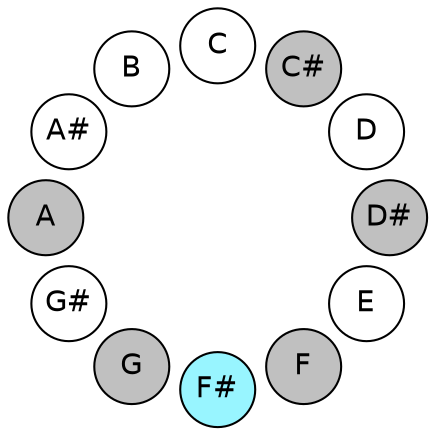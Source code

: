 
graph {

layout = circo;
mindist = .1

node [shape = circle, fontname = Helvetica, margin = 0, style = filled]
edge [style=invis]

subgraph 1 {
	"E" -- "F" -- "F#" -- "G" -- "G#" -- "A" -- "A#" -- "B" -- "C" -- "C#" -- "D" -- "D#" -- "E"
}

"C" [fillcolor = white];
"C#" [fillcolor = gray];
"D" [fillcolor = white];
"D#" [fillcolor = gray];
"E" [fillcolor = white];
"F" [fillcolor = gray];
"F#" [fillcolor = cadetblue1];
"G" [fillcolor = gray];
"G#" [fillcolor = white];
"A" [fillcolor = gray];
"A#" [fillcolor = white];
"B" [fillcolor = white];
}
